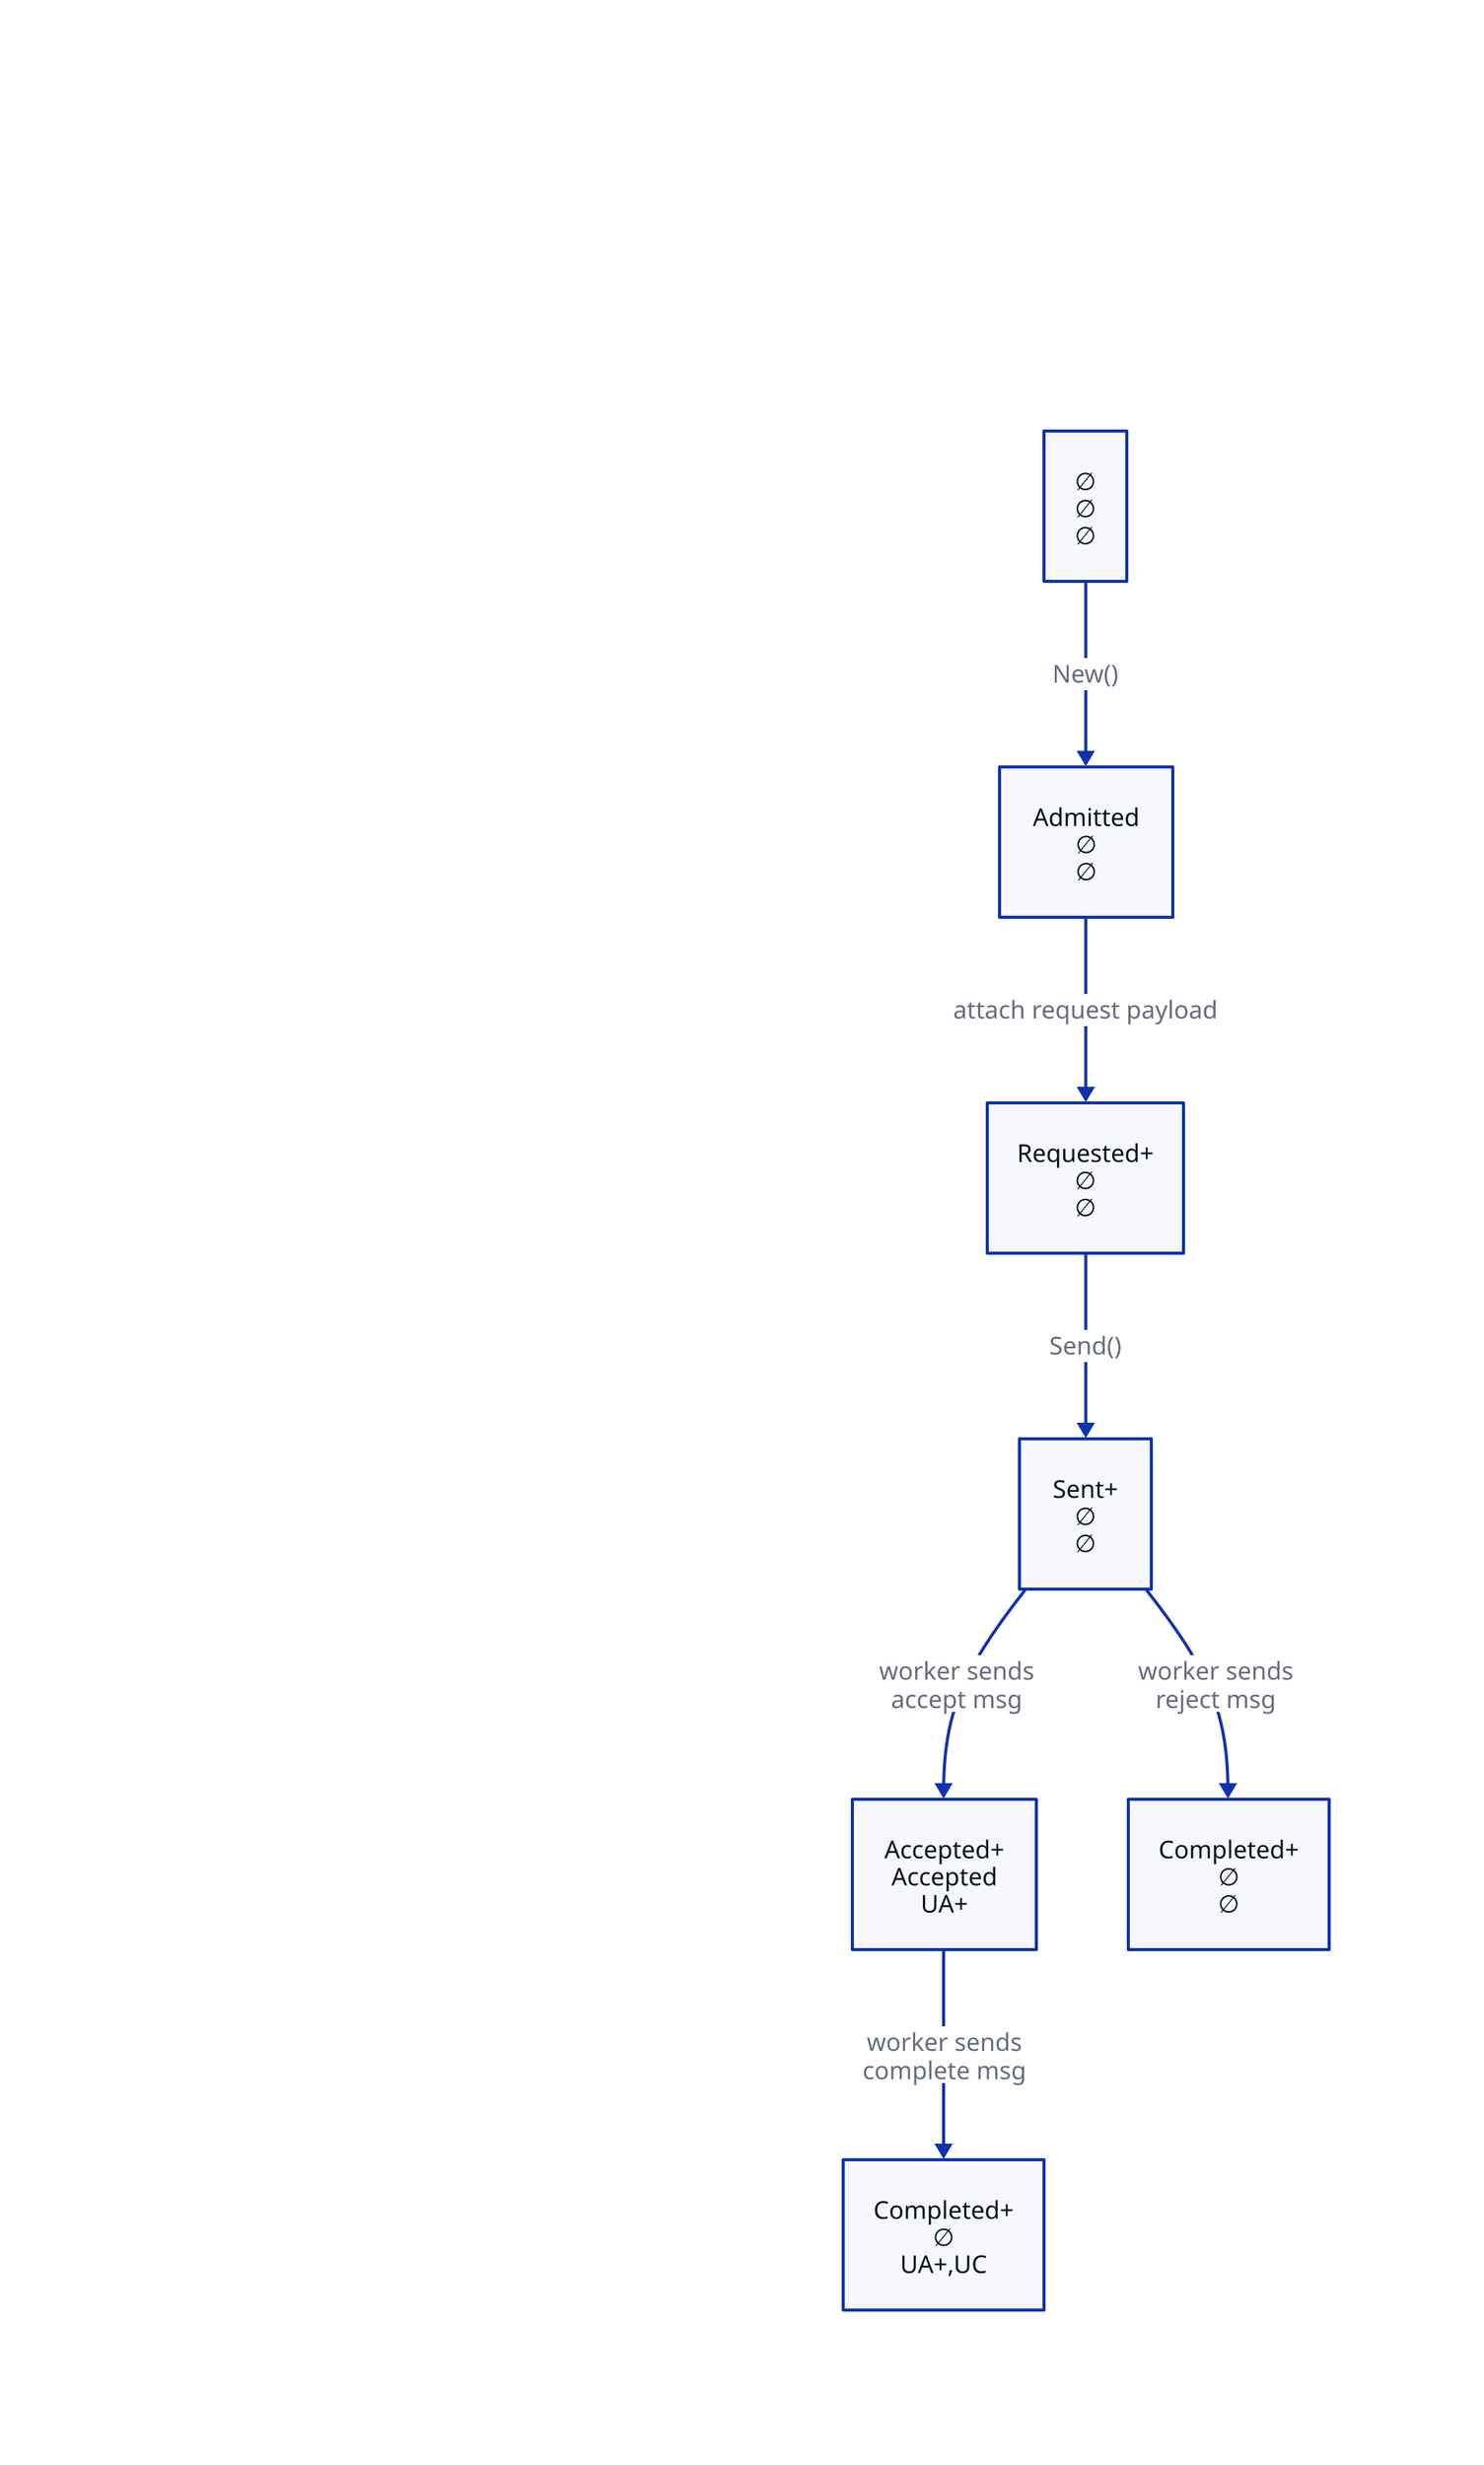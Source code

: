 explanation: |md
  Each state comprises 3 substates, arranged vertically. These are:
  - `UpdateRegistry` entry
  - mutable state `UpdateInfo` entry
  - history events

  \+ indicates that the request payload is present.
| {near: top-left}

∅\n∅\n∅\n -> Admitted\n∅\n∅: New()
Admitted\n∅\n∅ -> Requested+\n∅\n∅: attach request payload
Requested+\n∅\n∅ -> Sent+\n∅\n∅: Send()
Sent+\n∅\n∅ -> Accepted+\nAccepted\nUA+: worker sends\naccept msg
Accepted+\nAccepted\nUA+ -> Completed+\n∅\nUA+,UC: worker sends\ncomplete msg
Sent+\n∅\n∅ -> Completed+\n∅\n∅: worker sends\nreject msg
